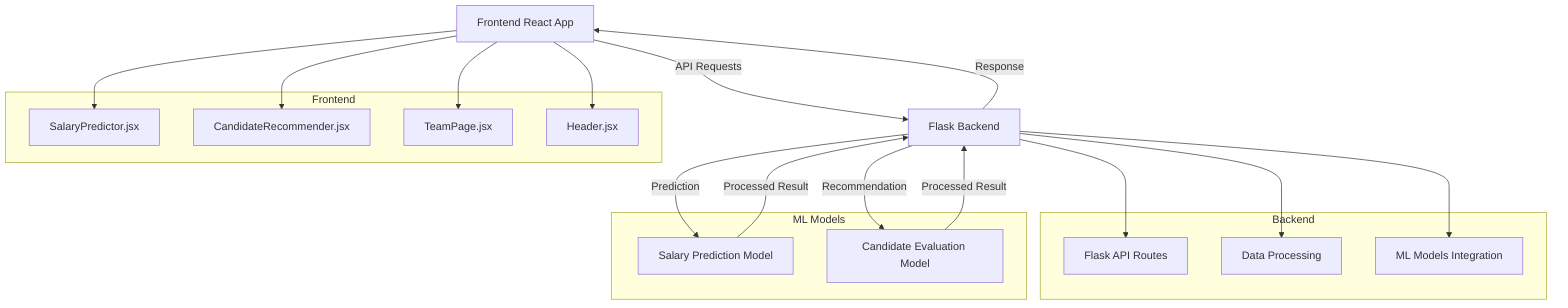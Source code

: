 graph TD
    A[Frontend React App] -->|API Requests| B[Flask Backend]
    B -->|Prediction| C[Salary Prediction Model]
    B -->|Recommendation| D[Candidate Evaluation Model]
    C -->|Processed Result| B
    D -->|Processed Result| B
    B -->|Response| A
    
    subgraph Frontend
        A1[SalaryPredictor.jsx]
        A2[CandidateRecommender.jsx]
        A3[TeamPage.jsx]
        A4[Header.jsx]
    end
    
    subgraph Backend
        B1[Flask API Routes]
        B2[Data Processing]
        B3[ML Models Integration]
    end
    
    subgraph ML Models
        C
        D
    end
    
    A --> A1
    A --> A2
    A --> A3
    A --> A4
    B --> B1
    B --> B2
    B --> B3